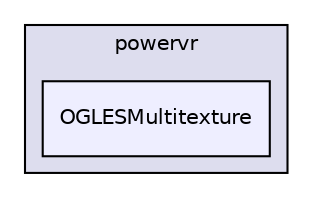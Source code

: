 digraph "PVR/SDK_3.4/Examples/Intermediate/Multitexture/OGLES/Build/Android/src/com/powervr/OGLESMultitexture" {
  compound=true
  node [ fontsize="10", fontname="Helvetica"];
  edge [ labelfontsize="10", labelfontname="Helvetica"];
  subgraph clusterdir_e70238b8cfefabc495e367aaa9342c7f {
    graph [ bgcolor="#ddddee", pencolor="black", label="powervr" fontname="Helvetica", fontsize="10", URL="dir_e70238b8cfefabc495e367aaa9342c7f.html"]
  dir_f049f28bfc53dcda0d84e5728fb7511b [shape=box, label="OGLESMultitexture", style="filled", fillcolor="#eeeeff", pencolor="black", URL="dir_f049f28bfc53dcda0d84e5728fb7511b.html"];
  }
}
